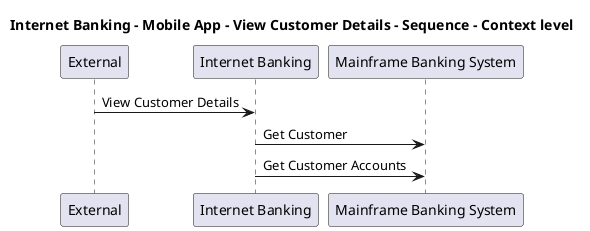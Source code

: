 @startuml

title Internet Banking - Mobile App - View Customer Details - Sequence - Context level

participant "External" as C4InterFlow.SoftwareSystems.ExternalSystem
participant "Internet Banking" as BigBankPlc.SoftwareSystems.InternetBanking
participant "Mainframe Banking System" as BigBankPlc.SoftwareSystems.MainframeBankingSystem

C4InterFlow.SoftwareSystems.ExternalSystem -> BigBankPlc.SoftwareSystems.InternetBanking : View Customer Details
BigBankPlc.SoftwareSystems.InternetBanking -> BigBankPlc.SoftwareSystems.MainframeBankingSystem : Get Customer
BigBankPlc.SoftwareSystems.InternetBanking -> BigBankPlc.SoftwareSystems.MainframeBankingSystem : Get Customer Accounts


@enduml
